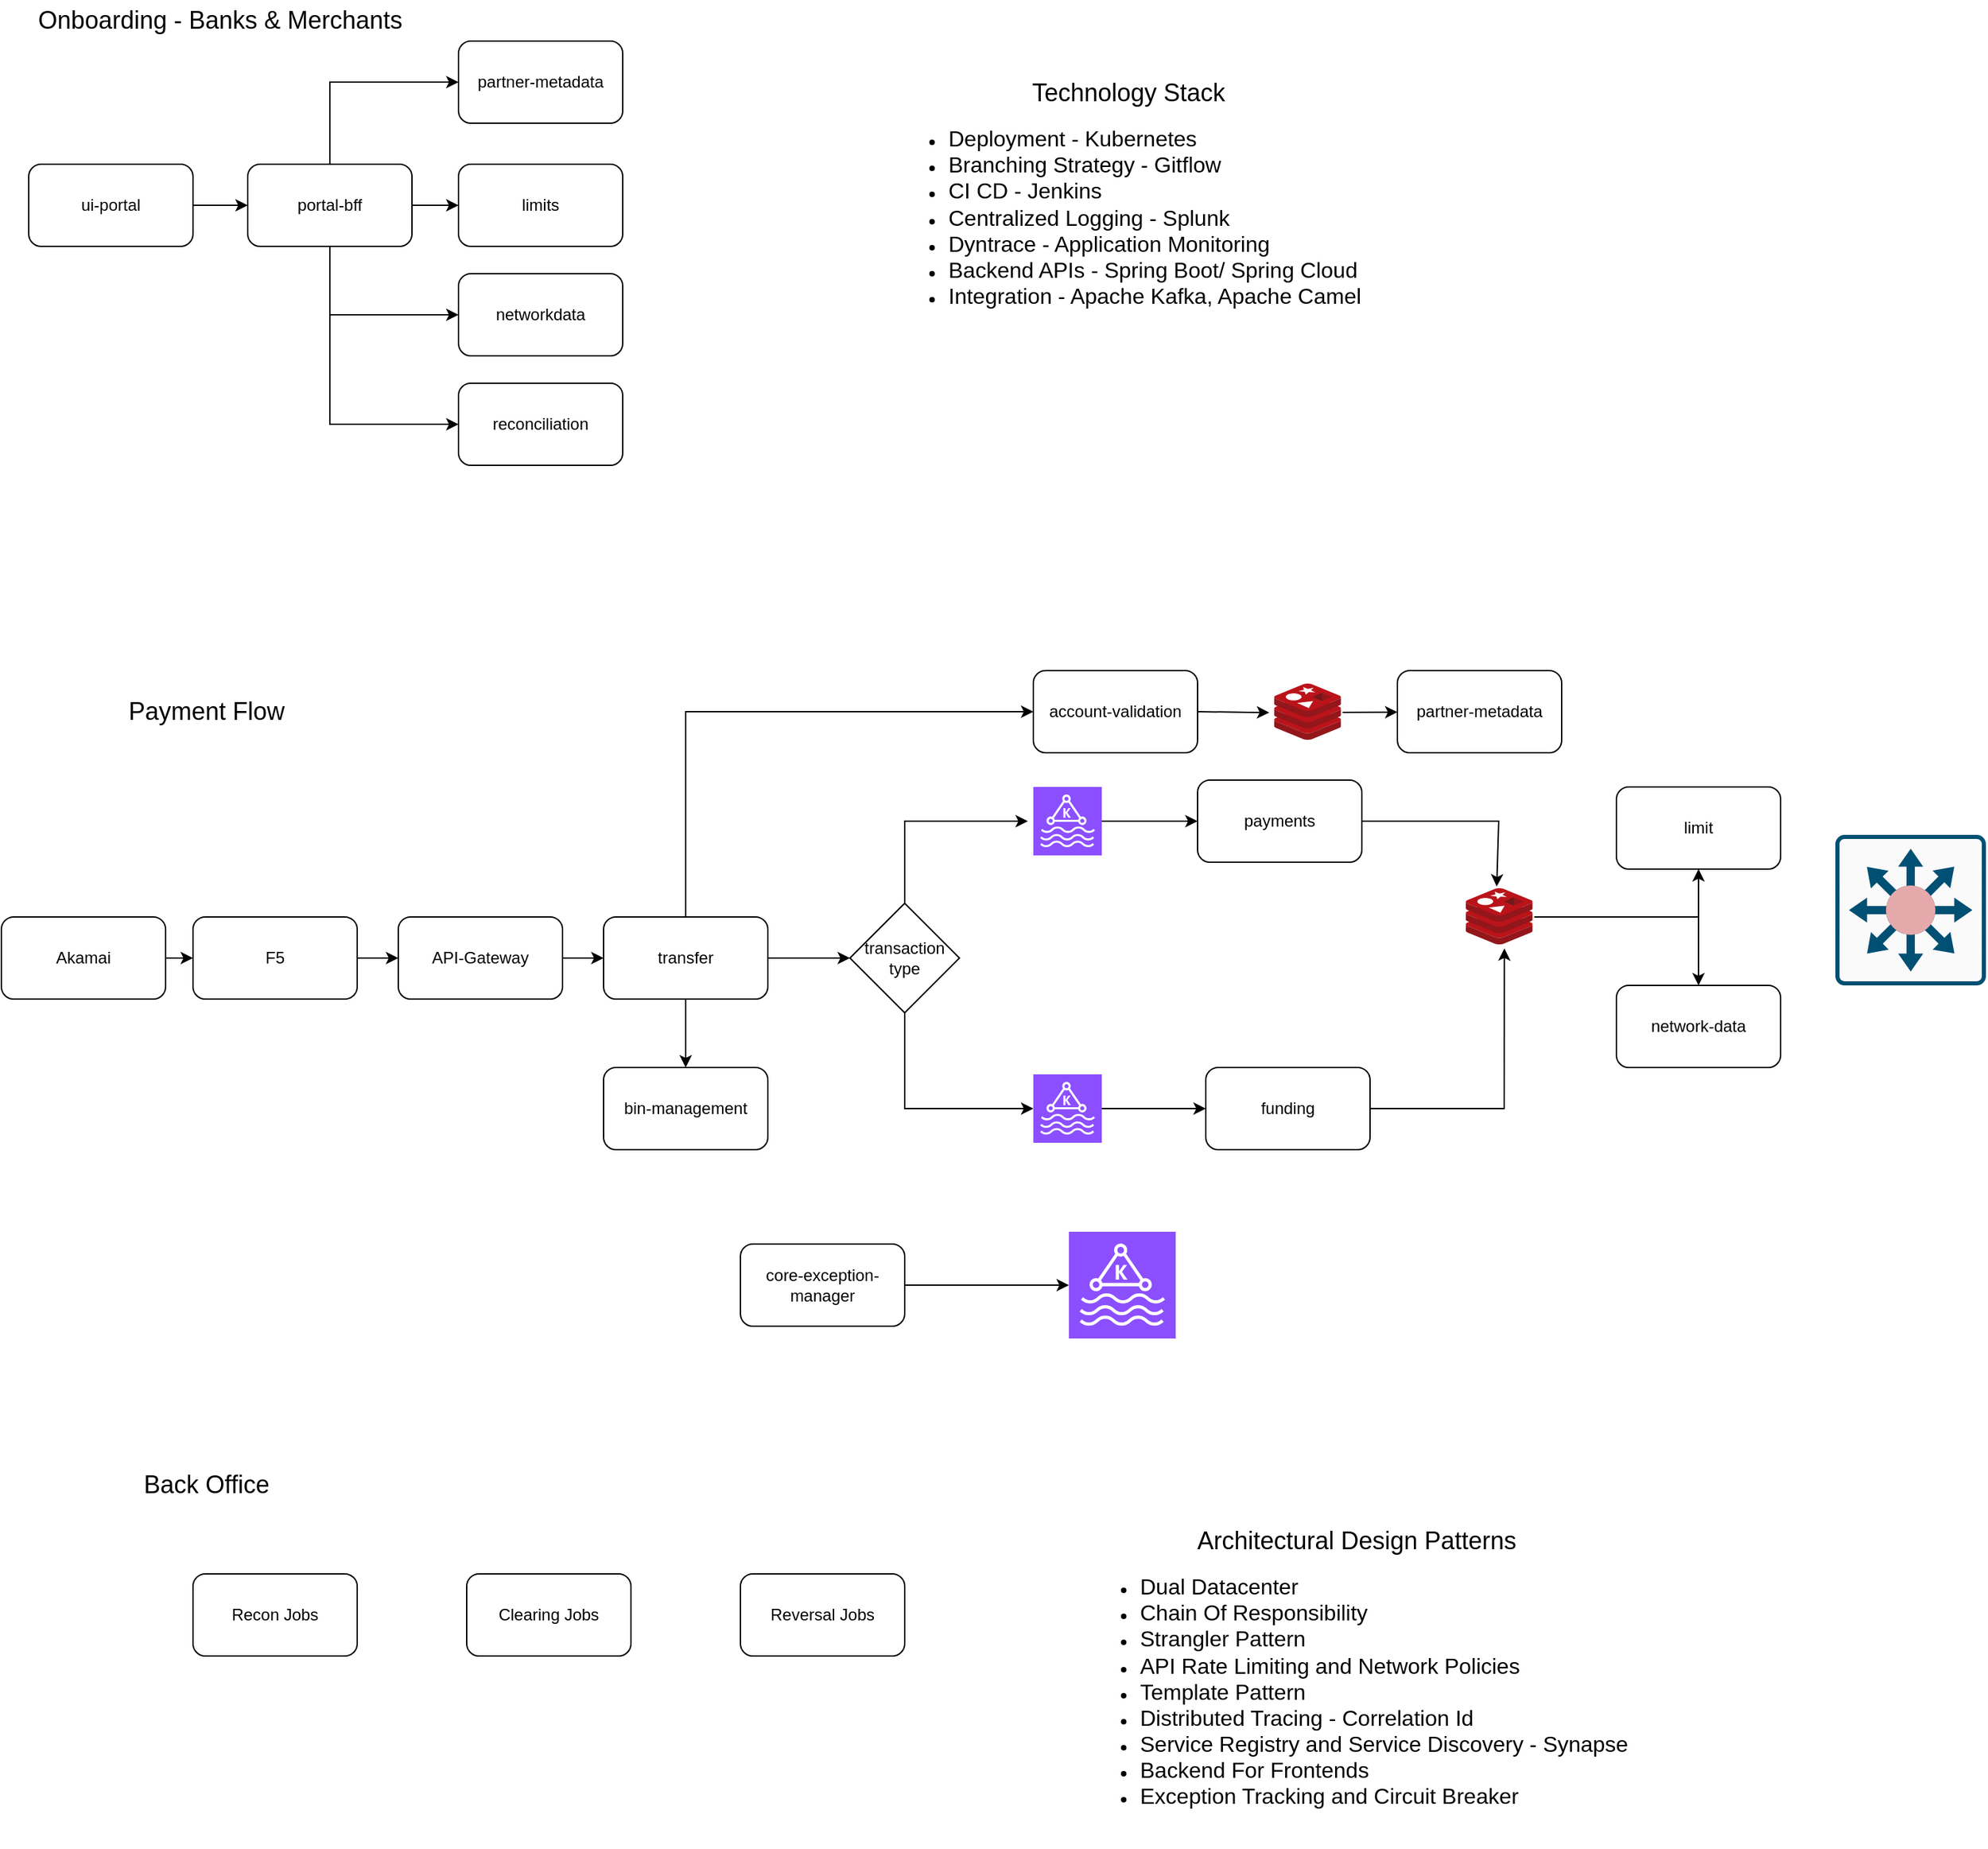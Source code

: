 <mxfile version="24.2.5" type="github">
  <diagram name="Page-1" id="Cykf2mu9N1lQySB8u7c6">
    <mxGraphModel dx="2146" dy="794" grid="1" gridSize="10" guides="1" tooltips="1" connect="1" arrows="1" fold="1" page="1" pageScale="1" pageWidth="1200" pageHeight="1920" math="0" shadow="0">
      <root>
        <mxCell id="0" />
        <mxCell id="1" parent="0" />
        <mxCell id="vxzhY3vlpPTSqAtJYJpi-2" value="ui-portal" style="rounded=1;whiteSpace=wrap;html=1;" parent="1" vertex="1">
          <mxGeometry x="40" y="210" width="120" height="60" as="geometry" />
        </mxCell>
        <mxCell id="vxzhY3vlpPTSqAtJYJpi-4" value="portal-bff" style="rounded=1;whiteSpace=wrap;html=1;" parent="1" vertex="1">
          <mxGeometry x="200" y="210" width="120" height="60" as="geometry" />
        </mxCell>
        <mxCell id="vxzhY3vlpPTSqAtJYJpi-5" value="networkdata" style="rounded=1;whiteSpace=wrap;html=1;" parent="1" vertex="1">
          <mxGeometry x="354" y="290" width="120" height="60" as="geometry" />
        </mxCell>
        <mxCell id="vxzhY3vlpPTSqAtJYJpi-6" value="limits" style="rounded=1;whiteSpace=wrap;html=1;" parent="1" vertex="1">
          <mxGeometry x="354" y="210" width="120" height="60" as="geometry" />
        </mxCell>
        <mxCell id="vxzhY3vlpPTSqAtJYJpi-7" value="partner-metadata" style="rounded=1;whiteSpace=wrap;html=1;" parent="1" vertex="1">
          <mxGeometry x="354" y="120" width="120" height="60" as="geometry" />
        </mxCell>
        <mxCell id="vxzhY3vlpPTSqAtJYJpi-8" value="reconciliation" style="rounded=1;whiteSpace=wrap;html=1;" parent="1" vertex="1">
          <mxGeometry x="354" y="370" width="120" height="60" as="geometry" />
        </mxCell>
        <mxCell id="vxzhY3vlpPTSqAtJYJpi-9" value="" style="endArrow=classic;html=1;rounded=0;exitX=1;exitY=0.5;exitDx=0;exitDy=0;" parent="1" source="vxzhY3vlpPTSqAtJYJpi-2" edge="1">
          <mxGeometry width="50" height="50" relative="1" as="geometry">
            <mxPoint x="410" y="300" as="sourcePoint" />
            <mxPoint x="200" y="240" as="targetPoint" />
          </mxGeometry>
        </mxCell>
        <mxCell id="vxzhY3vlpPTSqAtJYJpi-10" value="" style="endArrow=classic;html=1;rounded=0;exitX=0.5;exitY=0;exitDx=0;exitDy=0;entryX=0;entryY=0.5;entryDx=0;entryDy=0;" parent="1" source="vxzhY3vlpPTSqAtJYJpi-4" target="vxzhY3vlpPTSqAtJYJpi-7" edge="1">
          <mxGeometry width="50" height="50" relative="1" as="geometry">
            <mxPoint x="410" y="300" as="sourcePoint" />
            <mxPoint x="460" y="250" as="targetPoint" />
            <Array as="points">
              <mxPoint x="260" y="150" />
            </Array>
          </mxGeometry>
        </mxCell>
        <mxCell id="vxzhY3vlpPTSqAtJYJpi-11" value="" style="endArrow=classic;html=1;rounded=0;exitX=1;exitY=0.5;exitDx=0;exitDy=0;entryX=0;entryY=0.5;entryDx=0;entryDy=0;" parent="1" source="vxzhY3vlpPTSqAtJYJpi-4" target="vxzhY3vlpPTSqAtJYJpi-6" edge="1">
          <mxGeometry width="50" height="50" relative="1" as="geometry">
            <mxPoint x="410" y="300" as="sourcePoint" />
            <mxPoint x="350" y="240" as="targetPoint" />
          </mxGeometry>
        </mxCell>
        <mxCell id="vxzhY3vlpPTSqAtJYJpi-14" value="" style="endArrow=classic;html=1;rounded=0;exitX=0.5;exitY=1;exitDx=0;exitDy=0;entryX=0;entryY=0.5;entryDx=0;entryDy=0;" parent="1" source="vxzhY3vlpPTSqAtJYJpi-4" target="vxzhY3vlpPTSqAtJYJpi-8" edge="1">
          <mxGeometry width="50" height="50" relative="1" as="geometry">
            <mxPoint x="450" y="290" as="sourcePoint" />
            <mxPoint x="500" y="240" as="targetPoint" />
            <Array as="points">
              <mxPoint x="260" y="400" />
            </Array>
          </mxGeometry>
        </mxCell>
        <mxCell id="vxzhY3vlpPTSqAtJYJpi-15" value="" style="endArrow=classic;html=1;rounded=0;exitX=0.5;exitY=1;exitDx=0;exitDy=0;entryX=0;entryY=0.5;entryDx=0;entryDy=0;" parent="1" source="vxzhY3vlpPTSqAtJYJpi-4" target="vxzhY3vlpPTSqAtJYJpi-5" edge="1">
          <mxGeometry width="50" height="50" relative="1" as="geometry">
            <mxPoint x="420" y="340" as="sourcePoint" />
            <mxPoint x="470" y="290" as="targetPoint" />
            <Array as="points">
              <mxPoint x="260" y="320" />
            </Array>
          </mxGeometry>
        </mxCell>
        <mxCell id="vxzhY3vlpPTSqAtJYJpi-18" value="&lt;font style=&quot;font-size: 18px;&quot;&gt;Onboarding - Banks &amp;amp; Merchants&lt;/font&gt;" style="text;html=1;align=center;verticalAlign=middle;whiteSpace=wrap;rounded=0;" parent="1" vertex="1">
          <mxGeometry x="40" y="90" width="280" height="30" as="geometry" />
        </mxCell>
        <mxCell id="vxzhY3vlpPTSqAtJYJpi-19" value="account-validation&lt;span style=&quot;color: rgba(0, 0, 0, 0); font-family: monospace; font-size: 0px; text-align: start; text-wrap: nowrap;&quot;&gt;%3CmxGraphModel%3E%3Croot%3E%3CmxCell%20id%3D%220%22%2F%3E%3CmxCell%20id%3D%221%22%20parent%3D%220%22%2F%3E%3CmxCell%20id%3D%222%22%20value%3D%22limit%22%20style%3D%22rounded%3D1%3BwhiteSpace%3Dwrap%3Bhtml%3D1%3B%22%20vertex%3D%221%22%20parent%3D%221%22%3E%3CmxGeometry%20x%3D%22354%22%20y%3D%22560%22%20width%3D%22120%22%20height%3D%2260%22%20as%3D%22geometry%22%2F%3E%3C%2FmxCell%3E%3C%2Froot%3E%3C%2FmxGraphModel%3E&lt;/span&gt;" style="rounded=1;whiteSpace=wrap;html=1;" parent="1" vertex="1">
          <mxGeometry x="774" y="580" width="120" height="60" as="geometry" />
        </mxCell>
        <mxCell id="vxzhY3vlpPTSqAtJYJpi-20" value="transfer" style="rounded=1;whiteSpace=wrap;html=1;" parent="1" vertex="1">
          <mxGeometry x="460" y="760" width="120" height="60" as="geometry" />
        </mxCell>
        <mxCell id="vxzhY3vlpPTSqAtJYJpi-21" value="" style="image;sketch=0;aspect=fixed;html=1;points=[];align=center;fontSize=12;image=img/lib/mscae/Cache_Redis_Product.svg;" parent="1" vertex="1">
          <mxGeometry x="950" y="589.5" width="48.81" height="41" as="geometry" />
        </mxCell>
        <mxCell id="vxzhY3vlpPTSqAtJYJpi-22" value="" style="endArrow=classic;html=1;rounded=0;exitX=0.5;exitY=0;exitDx=0;exitDy=0;entryX=0;entryY=0.5;entryDx=0;entryDy=0;" parent="1" source="vxzhY3vlpPTSqAtJYJpi-20" target="vxzhY3vlpPTSqAtJYJpi-19" edge="1">
          <mxGeometry width="50" height="50" relative="1" as="geometry">
            <mxPoint x="520" y="760.0" as="sourcePoint" />
            <mxPoint x="620" y="610" as="targetPoint" />
            <Array as="points">
              <mxPoint x="520" y="610" />
            </Array>
          </mxGeometry>
        </mxCell>
        <mxCell id="vxzhY3vlpPTSqAtJYJpi-23" value="" style="endArrow=classic;html=1;rounded=0;exitX=1.024;exitY=0.512;exitDx=0;exitDy=0;exitPerimeter=0;" parent="1" source="vxzhY3vlpPTSqAtJYJpi-21" target="vxzhY3vlpPTSqAtJYJpi-24" edge="1">
          <mxGeometry width="50" height="50" relative="1" as="geometry">
            <mxPoint x="820" y="760" as="sourcePoint" />
            <mxPoint x="870" y="710" as="targetPoint" />
          </mxGeometry>
        </mxCell>
        <mxCell id="vxzhY3vlpPTSqAtJYJpi-24" value="partner-metadata" style="rounded=1;whiteSpace=wrap;html=1;" parent="1" vertex="1">
          <mxGeometry x="1040" y="580" width="120" height="60" as="geometry" />
        </mxCell>
        <mxCell id="vxzhY3vlpPTSqAtJYJpi-27" value="" style="endArrow=classic;html=1;rounded=0;entryX=-0.075;entryY=0.516;entryDx=0;entryDy=0;entryPerimeter=0;exitX=1;exitY=0.5;exitDx=0;exitDy=0;" parent="1" source="vxzhY3vlpPTSqAtJYJpi-19" target="vxzhY3vlpPTSqAtJYJpi-21" edge="1">
          <mxGeometry width="50" height="50" relative="1" as="geometry">
            <mxPoint x="620" y="810" as="sourcePoint" />
            <mxPoint x="670" y="760" as="targetPoint" />
          </mxGeometry>
        </mxCell>
        <mxCell id="vxzhY3vlpPTSqAtJYJpi-28" value="funding" style="rounded=1;whiteSpace=wrap;html=1;" parent="1" vertex="1">
          <mxGeometry x="900" y="870" width="120" height="60" as="geometry" />
        </mxCell>
        <mxCell id="vxzhY3vlpPTSqAtJYJpi-29" value="payments" style="rounded=1;whiteSpace=wrap;html=1;" parent="1" vertex="1">
          <mxGeometry x="894" y="660" width="120" height="60" as="geometry" />
        </mxCell>
        <mxCell id="vxzhY3vlpPTSqAtJYJpi-30" value="transaction type" style="rhombus;whiteSpace=wrap;html=1;" parent="1" vertex="1">
          <mxGeometry x="640" y="750" width="80" height="80" as="geometry" />
        </mxCell>
        <mxCell id="vxzhY3vlpPTSqAtJYJpi-32" value="" style="endArrow=classic;html=1;rounded=0;exitX=0.5;exitY=0;exitDx=0;exitDy=0;" parent="1" source="vxzhY3vlpPTSqAtJYJpi-30" edge="1">
          <mxGeometry width="50" height="50" relative="1" as="geometry">
            <mxPoint x="820" y="690" as="sourcePoint" />
            <mxPoint x="770" y="690" as="targetPoint" />
            <Array as="points">
              <mxPoint x="680" y="690" />
            </Array>
          </mxGeometry>
        </mxCell>
        <mxCell id="vxzhY3vlpPTSqAtJYJpi-33" value="" style="endArrow=classic;html=1;rounded=0;exitX=0.5;exitY=1;exitDx=0;exitDy=0;" parent="1" source="vxzhY3vlpPTSqAtJYJpi-30" target="vxzhY3vlpPTSqAtJYJpi-38" edge="1">
          <mxGeometry width="50" height="50" relative="1" as="geometry">
            <mxPoint x="820" y="690" as="sourcePoint" />
            <mxPoint x="770" y="900" as="targetPoint" />
            <Array as="points">
              <mxPoint x="680" y="900" />
            </Array>
          </mxGeometry>
        </mxCell>
        <mxCell id="vxzhY3vlpPTSqAtJYJpi-34" value="limit" style="rounded=1;whiteSpace=wrap;html=1;" parent="1" vertex="1">
          <mxGeometry x="1200" y="665" width="120" height="60" as="geometry" />
        </mxCell>
        <mxCell id="vxzhY3vlpPTSqAtJYJpi-35" value="" style="image;sketch=0;aspect=fixed;html=1;points=[];align=center;fontSize=12;image=img/lib/mscae/Cache_Redis_Product.svg;" parent="1" vertex="1">
          <mxGeometry x="1090" y="739" width="48.81" height="41" as="geometry" />
        </mxCell>
        <mxCell id="vxzhY3vlpPTSqAtJYJpi-36" value="" style="sketch=0;points=[[0,0,0],[0.25,0,0],[0.5,0,0],[0.75,0,0],[1,0,0],[0,1,0],[0.25,1,0],[0.5,1,0],[0.75,1,0],[1,1,0],[0,0.25,0],[0,0.5,0],[0,0.75,0],[1,0.25,0],[1,0.5,0],[1,0.75,0]];outlineConnect=0;fontColor=#232F3E;fillColor=#8C4FFF;strokeColor=#ffffff;dashed=0;verticalLabelPosition=bottom;verticalAlign=top;align=center;html=1;fontSize=12;fontStyle=0;aspect=fixed;shape=mxgraph.aws4.resourceIcon;resIcon=mxgraph.aws4.managed_streaming_for_kafka;" parent="1" vertex="1">
          <mxGeometry x="774" y="665" width="50" height="50" as="geometry" />
        </mxCell>
        <mxCell id="vxzhY3vlpPTSqAtJYJpi-37" value="" style="endArrow=classic;html=1;rounded=0;exitX=1;exitY=0.5;exitDx=0;exitDy=0;exitPerimeter=0;entryX=0;entryY=0.5;entryDx=0;entryDy=0;" parent="1" source="vxzhY3vlpPTSqAtJYJpi-36" target="vxzhY3vlpPTSqAtJYJpi-29" edge="1">
          <mxGeometry width="50" height="50" relative="1" as="geometry">
            <mxPoint x="1020" y="720" as="sourcePoint" />
            <mxPoint x="1070" y="670" as="targetPoint" />
          </mxGeometry>
        </mxCell>
        <mxCell id="vxzhY3vlpPTSqAtJYJpi-38" value="" style="sketch=0;points=[[0,0,0],[0.25,0,0],[0.5,0,0],[0.75,0,0],[1,0,0],[0,1,0],[0.25,1,0],[0.5,1,0],[0.75,1,0],[1,1,0],[0,0.25,0],[0,0.5,0],[0,0.75,0],[1,0.25,0],[1,0.5,0],[1,0.75,0]];outlineConnect=0;fontColor=#232F3E;fillColor=#8C4FFF;strokeColor=#ffffff;dashed=0;verticalLabelPosition=bottom;verticalAlign=top;align=center;html=1;fontSize=12;fontStyle=0;aspect=fixed;shape=mxgraph.aws4.resourceIcon;resIcon=mxgraph.aws4.managed_streaming_for_kafka;" parent="1" vertex="1">
          <mxGeometry x="774" y="875" width="50" height="50" as="geometry" />
        </mxCell>
        <mxCell id="vxzhY3vlpPTSqAtJYJpi-39" value="" style="endArrow=classic;html=1;rounded=0;exitX=1;exitY=0.5;exitDx=0;exitDy=0;exitPerimeter=0;entryX=0;entryY=0.5;entryDx=0;entryDy=0;" parent="1" source="vxzhY3vlpPTSqAtJYJpi-38" target="vxzhY3vlpPTSqAtJYJpi-28" edge="1">
          <mxGeometry width="50" height="50" relative="1" as="geometry">
            <mxPoint x="1020" y="720" as="sourcePoint" />
            <mxPoint x="1070" y="670" as="targetPoint" />
          </mxGeometry>
        </mxCell>
        <mxCell id="vxzhY3vlpPTSqAtJYJpi-40" value="" style="endArrow=classic;html=1;rounded=0;exitX=1;exitY=0.5;exitDx=0;exitDy=0;entryX=0.462;entryY=-0.03;entryDx=0;entryDy=0;entryPerimeter=0;" parent="1" source="vxzhY3vlpPTSqAtJYJpi-29" target="vxzhY3vlpPTSqAtJYJpi-35" edge="1">
          <mxGeometry width="50" height="50" relative="1" as="geometry">
            <mxPoint x="1020" y="740" as="sourcePoint" />
            <mxPoint x="1114" y="730" as="targetPoint" />
            <Array as="points">
              <mxPoint x="1114" y="690" />
            </Array>
          </mxGeometry>
        </mxCell>
        <mxCell id="vxzhY3vlpPTSqAtJYJpi-42" value="" style="endArrow=classic;html=1;rounded=0;exitX=1;exitY=0.5;exitDx=0;exitDy=0;entryX=0.577;entryY=1.072;entryDx=0;entryDy=0;entryPerimeter=0;" parent="1" source="vxzhY3vlpPTSqAtJYJpi-28" target="vxzhY3vlpPTSqAtJYJpi-35" edge="1">
          <mxGeometry width="50" height="50" relative="1" as="geometry">
            <mxPoint x="1020" y="740" as="sourcePoint" />
            <mxPoint x="1070" y="690" as="targetPoint" />
            <Array as="points">
              <mxPoint x="1118" y="900" />
            </Array>
          </mxGeometry>
        </mxCell>
        <mxCell id="vxzhY3vlpPTSqAtJYJpi-49" style="edgeStyle=orthogonalEdgeStyle;rounded=0;orthogonalLoop=1;jettySize=auto;html=1;exitX=1;exitY=0.5;exitDx=0;exitDy=0;entryX=0;entryY=0.5;entryDx=0;entryDy=0;" parent="1" source="vxzhY3vlpPTSqAtJYJpi-43" target="vxzhY3vlpPTSqAtJYJpi-44" edge="1">
          <mxGeometry relative="1" as="geometry" />
        </mxCell>
        <mxCell id="vxzhY3vlpPTSqAtJYJpi-43" value="Akamai" style="rounded=1;whiteSpace=wrap;html=1;" parent="1" vertex="1">
          <mxGeometry x="20" y="760" width="120" height="60" as="geometry" />
        </mxCell>
        <mxCell id="vxzhY3vlpPTSqAtJYJpi-44" value="F5" style="rounded=1;whiteSpace=wrap;html=1;" parent="1" vertex="1">
          <mxGeometry x="160" y="760" width="120" height="60" as="geometry" />
        </mxCell>
        <mxCell id="vxzhY3vlpPTSqAtJYJpi-47" value="API-Gateway" style="rounded=1;whiteSpace=wrap;html=1;" parent="1" vertex="1">
          <mxGeometry x="310" y="760" width="120" height="60" as="geometry" />
        </mxCell>
        <mxCell id="vxzhY3vlpPTSqAtJYJpi-48" value="" style="endArrow=classic;html=1;rounded=0;exitX=1;exitY=0.5;exitDx=0;exitDy=0;entryX=0;entryY=0.5;entryDx=0;entryDy=0;" parent="1" source="vxzhY3vlpPTSqAtJYJpi-20" target="vxzhY3vlpPTSqAtJYJpi-30" edge="1">
          <mxGeometry width="50" height="50" relative="1" as="geometry">
            <mxPoint x="610" y="770" as="sourcePoint" />
            <mxPoint x="660" y="720" as="targetPoint" />
          </mxGeometry>
        </mxCell>
        <mxCell id="vxzhY3vlpPTSqAtJYJpi-50" style="edgeStyle=orthogonalEdgeStyle;rounded=0;orthogonalLoop=1;jettySize=auto;html=1;entryX=0;entryY=0.5;entryDx=0;entryDy=0;" parent="1" target="vxzhY3vlpPTSqAtJYJpi-47" edge="1">
          <mxGeometry relative="1" as="geometry">
            <mxPoint x="280" y="790" as="sourcePoint" />
            <mxPoint x="170" y="800" as="targetPoint" />
          </mxGeometry>
        </mxCell>
        <mxCell id="vxzhY3vlpPTSqAtJYJpi-51" style="edgeStyle=orthogonalEdgeStyle;rounded=0;orthogonalLoop=1;jettySize=auto;html=1;entryX=0;entryY=0.5;entryDx=0;entryDy=0;exitX=1;exitY=0.5;exitDx=0;exitDy=0;" parent="1" source="vxzhY3vlpPTSqAtJYJpi-47" target="vxzhY3vlpPTSqAtJYJpi-20" edge="1">
          <mxGeometry relative="1" as="geometry">
            <mxPoint x="290" y="800" as="sourcePoint" />
            <mxPoint x="320" y="800" as="targetPoint" />
          </mxGeometry>
        </mxCell>
        <mxCell id="vxzhY3vlpPTSqAtJYJpi-53" value="" style="endArrow=classic;html=1;rounded=0;entryX=0.5;entryY=1;entryDx=0;entryDy=0;" parent="1" target="vxzhY3vlpPTSqAtJYJpi-34" edge="1">
          <mxGeometry width="50" height="50" relative="1" as="geometry">
            <mxPoint x="1140" y="760" as="sourcePoint" />
            <mxPoint x="860" y="720" as="targetPoint" />
            <Array as="points">
              <mxPoint x="1260" y="760" />
            </Array>
          </mxGeometry>
        </mxCell>
        <mxCell id="vxzhY3vlpPTSqAtJYJpi-54" value="core-exception-manager" style="rounded=1;whiteSpace=wrap;html=1;" parent="1" vertex="1">
          <mxGeometry x="560" y="999" width="120" height="60" as="geometry" />
        </mxCell>
        <mxCell id="vxzhY3vlpPTSqAtJYJpi-55" value="" style="sketch=0;points=[[0,0,0],[0.25,0,0],[0.5,0,0],[0.75,0,0],[1,0,0],[0,1,0],[0.25,1,0],[0.5,1,0],[0.75,1,0],[1,1,0],[0,0.25,0],[0,0.5,0],[0,0.75,0],[1,0.25,0],[1,0.5,0],[1,0.75,0]];outlineConnect=0;fontColor=#232F3E;fillColor=#8C4FFF;strokeColor=#ffffff;dashed=0;verticalLabelPosition=bottom;verticalAlign=top;align=center;html=1;fontSize=12;fontStyle=0;aspect=fixed;shape=mxgraph.aws4.resourceIcon;resIcon=mxgraph.aws4.managed_streaming_for_kafka;" parent="1" vertex="1">
          <mxGeometry x="800" y="990" width="78" height="78" as="geometry" />
        </mxCell>
        <mxCell id="vxzhY3vlpPTSqAtJYJpi-56" value="" style="endArrow=classic;html=1;rounded=0;exitX=1;exitY=0.5;exitDx=0;exitDy=0;entryX=0;entryY=0.5;entryDx=0;entryDy=0;entryPerimeter=0;" parent="1" source="vxzhY3vlpPTSqAtJYJpi-54" target="vxzhY3vlpPTSqAtJYJpi-55" edge="1">
          <mxGeometry width="50" height="50" relative="1" as="geometry">
            <mxPoint x="590" y="960" as="sourcePoint" />
            <mxPoint x="640" y="910" as="targetPoint" />
          </mxGeometry>
        </mxCell>
        <mxCell id="vxzhY3vlpPTSqAtJYJpi-58" value="" style="sketch=0;points=[[0.015,0.015,0],[0.985,0.015,0],[0.985,0.985,0],[0.015,0.985,0],[0.25,0,0],[0.5,0,0],[0.75,0,0],[1,0.25,0],[1,0.5,0],[1,0.75,0],[0.75,1,0],[0.5,1,0],[0.25,1,0],[0,0.75,0],[0,0.5,0],[0,0.25,0]];verticalLabelPosition=bottom;html=1;verticalAlign=top;aspect=fixed;align=center;pointerEvents=1;shape=mxgraph.cisco19.rect;prIcon=secure_catalyst_switch_color2;fillColor=#FAFAFA;strokeColor=#005073;" parent="1" vertex="1">
          <mxGeometry x="1360" y="700" width="110" height="110" as="geometry" />
        </mxCell>
        <mxCell id="vxzhY3vlpPTSqAtJYJpi-61" value="&lt;font style=&quot;font-size: 18px;&quot;&gt;Payment Flow&lt;/font&gt;" style="text;html=1;align=center;verticalAlign=middle;whiteSpace=wrap;rounded=0;" parent="1" vertex="1">
          <mxGeometry x="30" y="595" width="280" height="30" as="geometry" />
        </mxCell>
        <mxCell id="vxzhY3vlpPTSqAtJYJpi-63" value="&lt;font style=&quot;font-size: 18px;&quot;&gt;Back Office&lt;/font&gt;" style="text;html=1;align=center;verticalAlign=middle;whiteSpace=wrap;rounded=0;" parent="1" vertex="1">
          <mxGeometry x="30" y="1160" width="280" height="30" as="geometry" />
        </mxCell>
        <mxCell id="vxzhY3vlpPTSqAtJYJpi-64" value="network-data" style="rounded=1;whiteSpace=wrap;html=1;" parent="1" vertex="1">
          <mxGeometry x="1200" y="810" width="120" height="60" as="geometry" />
        </mxCell>
        <mxCell id="vxzhY3vlpPTSqAtJYJpi-65" value="" style="endArrow=classic;html=1;rounded=0;" parent="1" target="vxzhY3vlpPTSqAtJYJpi-64" edge="1">
          <mxGeometry width="50" height="50" relative="1" as="geometry">
            <mxPoint x="1140" y="760" as="sourcePoint" />
            <mxPoint x="1270" y="735" as="targetPoint" />
            <Array as="points">
              <mxPoint x="1260" y="760" />
            </Array>
          </mxGeometry>
        </mxCell>
        <mxCell id="HBiZhOWour06FVIfmXso-1" value="&lt;div style=&quot;text-align: center;&quot;&gt;&lt;font style=&quot;font-size: 18px;&quot;&gt;Technology Stack&lt;/font&gt;&lt;/div&gt;&lt;ul&gt;&lt;li&gt;&lt;font size=&quot;3&quot; style=&quot;&quot;&gt;Deployment - Kubernetes&lt;/font&gt;&lt;/li&gt;&lt;li style=&quot;&quot;&gt;&lt;font size=&quot;3&quot;&gt;Branching Strategy - Gitflow&amp;nbsp;&lt;/font&gt;&lt;/li&gt;&lt;li style=&quot;&quot;&gt;&lt;font size=&quot;3&quot;&gt;CI CD - Jenkins&lt;/font&gt;&lt;/li&gt;&lt;li style=&quot;&quot;&gt;&lt;font size=&quot;3&quot;&gt;Centralized Logging - Splunk&lt;/font&gt;&lt;/li&gt;&lt;li style=&quot;&quot;&gt;&lt;font size=&quot;3&quot;&gt;Dyntrace - Application Monitoring&lt;/font&gt;&lt;/li&gt;&lt;li style=&quot;&quot;&gt;&lt;font size=&quot;3&quot;&gt;Backend APIs - Spring Boot/ Spring Cloud&amp;nbsp;&lt;/font&gt;&lt;/li&gt;&lt;li style=&quot;&quot;&gt;&lt;font size=&quot;3&quot;&gt;Integration - Apache Kafka, Apache Camel&lt;/font&gt;&lt;/li&gt;&lt;/ul&gt;&lt;div&gt;&lt;br&gt;&lt;/div&gt;" style="text;html=1;align=left;verticalAlign=middle;whiteSpace=wrap;rounded=0;" vertex="1" parent="1">
          <mxGeometry x="670" y="120" width="380" height="250" as="geometry" />
        </mxCell>
        <mxCell id="HBiZhOWour06FVIfmXso-2" value="Recon Jobs" style="rounded=1;whiteSpace=wrap;html=1;" vertex="1" parent="1">
          <mxGeometry x="160" y="1240" width="120" height="60" as="geometry" />
        </mxCell>
        <mxCell id="HBiZhOWour06FVIfmXso-3" value="Clearing Jobs" style="rounded=1;whiteSpace=wrap;html=1;" vertex="1" parent="1">
          <mxGeometry x="360" y="1240" width="120" height="60" as="geometry" />
        </mxCell>
        <mxCell id="HBiZhOWour06FVIfmXso-4" value="Reversal Jobs" style="rounded=1;whiteSpace=wrap;html=1;" vertex="1" parent="1">
          <mxGeometry x="560" y="1240" width="120" height="60" as="geometry" />
        </mxCell>
        <mxCell id="HBiZhOWour06FVIfmXso-6" value="bin-management" style="rounded=1;whiteSpace=wrap;html=1;" vertex="1" parent="1">
          <mxGeometry x="460" y="870" width="120" height="60" as="geometry" />
        </mxCell>
        <mxCell id="HBiZhOWour06FVIfmXso-7" value="" style="endArrow=classic;html=1;rounded=0;exitX=0.5;exitY=1;exitDx=0;exitDy=0;entryX=0.5;entryY=0;entryDx=0;entryDy=0;" edge="1" parent="1" source="vxzhY3vlpPTSqAtJYJpi-20" target="HBiZhOWour06FVIfmXso-6">
          <mxGeometry width="50" height="50" relative="1" as="geometry">
            <mxPoint x="680" y="910" as="sourcePoint" />
            <mxPoint x="730" y="860" as="targetPoint" />
          </mxGeometry>
        </mxCell>
        <mxCell id="HBiZhOWour06FVIfmXso-8" value="&lt;div style=&quot;&quot;&gt;&lt;div style=&quot;text-align: center;&quot;&gt;&lt;font style=&quot;font-size: 18px;&quot;&gt;Architectural Design Patterns&lt;/font&gt;&lt;/div&gt;&lt;ul&gt;&lt;li&gt;&lt;font style=&quot;font-size: 16px;&quot;&gt;Dual Datacenter&lt;/font&gt;&lt;/li&gt;&lt;li&gt;&lt;font size=&quot;3&quot;&gt;Chain Of Responsibility&amp;nbsp;&lt;/font&gt;&lt;/li&gt;&lt;li&gt;&lt;font size=&quot;3&quot;&gt;Strangler Pattern&lt;/font&gt;&lt;/li&gt;&lt;li&gt;&lt;font size=&quot;3&quot;&gt;API Rate Limiting and Network Policies&lt;/font&gt;&lt;/li&gt;&lt;li&gt;&lt;font size=&quot;3&quot;&gt;Template Pattern&lt;/font&gt;&lt;/li&gt;&lt;li&gt;&lt;font size=&quot;3&quot;&gt;Distributed Tracing - Correlation Id&lt;/font&gt;&lt;/li&gt;&lt;li&gt;&lt;font size=&quot;3&quot;&gt;Service Registry and Service Discovery - Synapse&lt;/font&gt;&lt;/li&gt;&lt;li&gt;&lt;font size=&quot;3&quot;&gt;Backend For Frontends&lt;/font&gt;&lt;/li&gt;&lt;li&gt;&lt;font size=&quot;3&quot;&gt;Exception Tracking and Circuit Breaker&lt;/font&gt;&lt;/li&gt;&lt;/ul&gt;&lt;/div&gt;" style="text;html=1;align=left;verticalAlign=middle;whiteSpace=wrap;rounded=0;" vertex="1" parent="1">
          <mxGeometry x="810" y="1190" width="420" height="250" as="geometry" />
        </mxCell>
      </root>
    </mxGraphModel>
  </diagram>
</mxfile>
